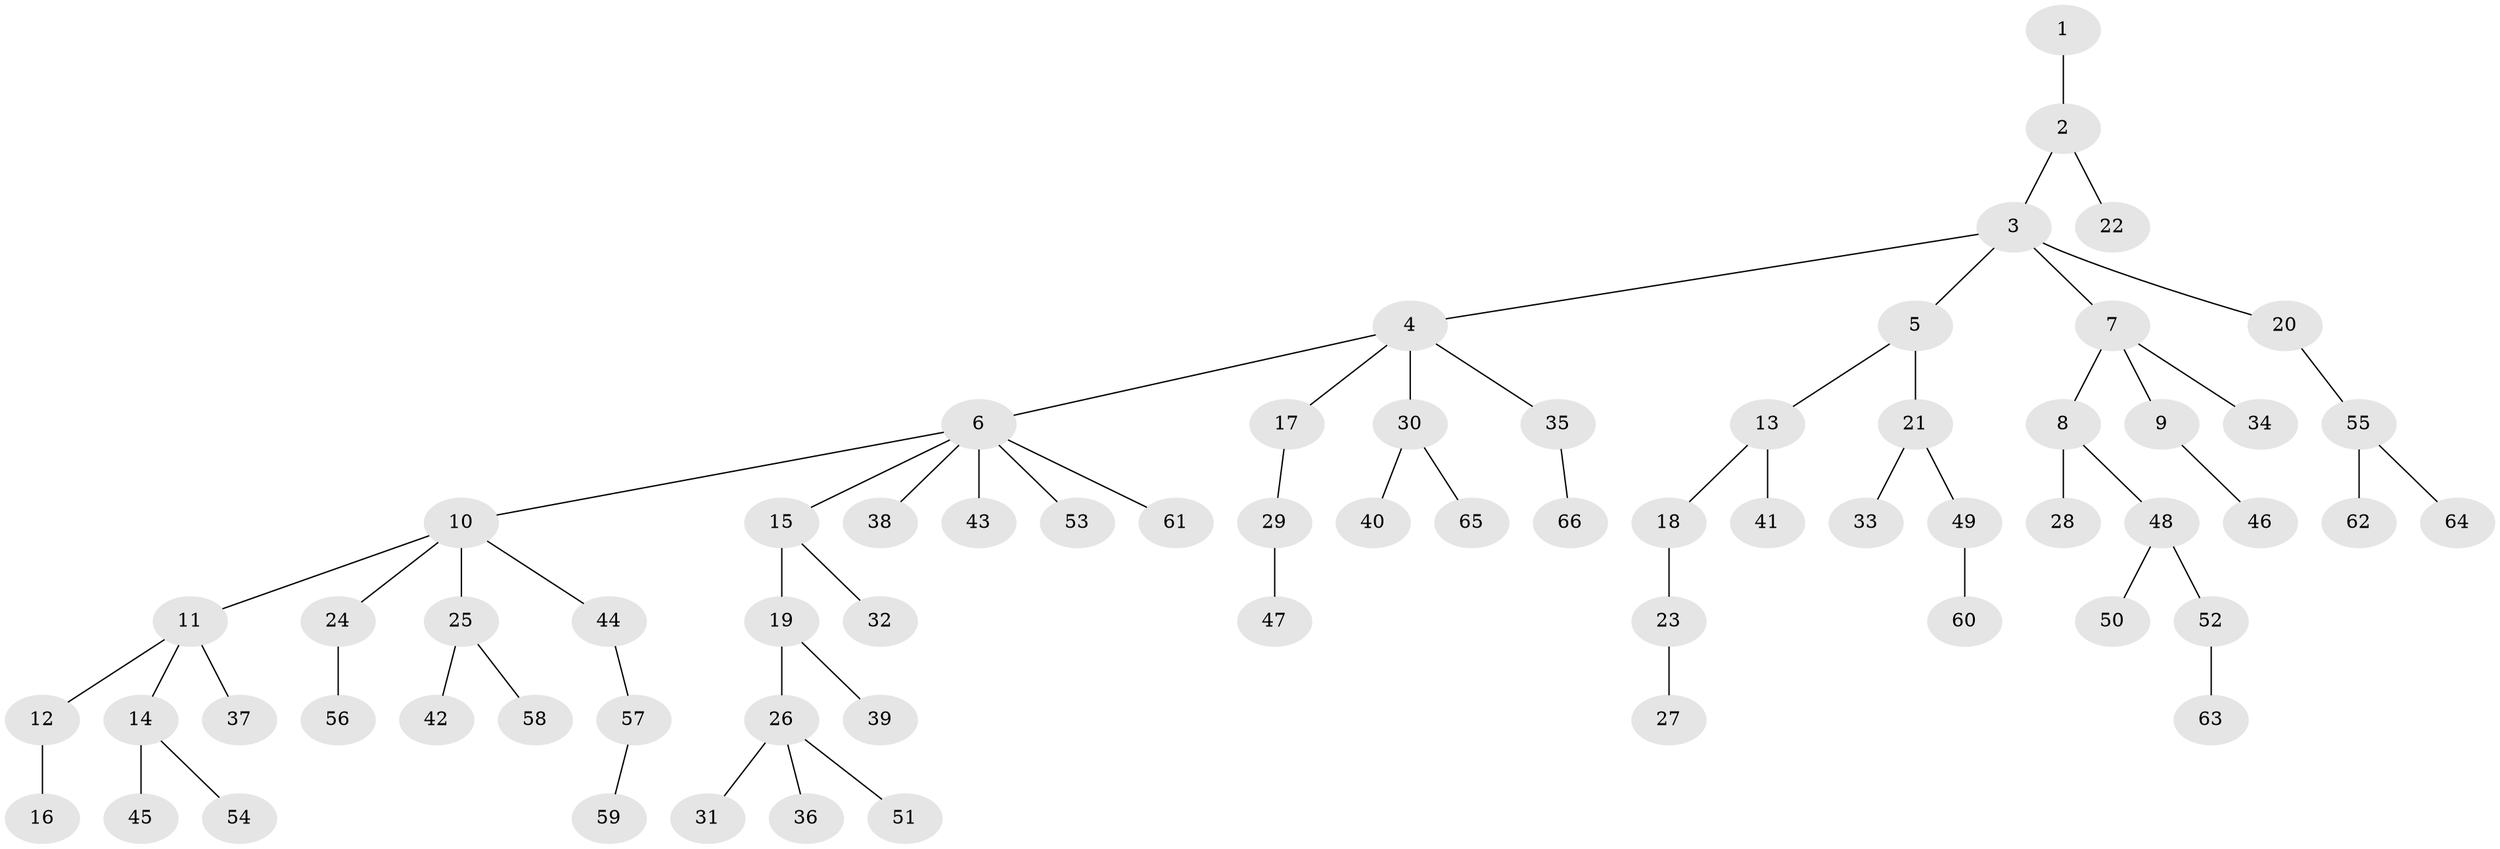 // Generated by graph-tools (version 1.1) at 2025/15/03/09/25 04:15:21]
// undirected, 66 vertices, 65 edges
graph export_dot {
graph [start="1"]
  node [color=gray90,style=filled];
  1;
  2;
  3;
  4;
  5;
  6;
  7;
  8;
  9;
  10;
  11;
  12;
  13;
  14;
  15;
  16;
  17;
  18;
  19;
  20;
  21;
  22;
  23;
  24;
  25;
  26;
  27;
  28;
  29;
  30;
  31;
  32;
  33;
  34;
  35;
  36;
  37;
  38;
  39;
  40;
  41;
  42;
  43;
  44;
  45;
  46;
  47;
  48;
  49;
  50;
  51;
  52;
  53;
  54;
  55;
  56;
  57;
  58;
  59;
  60;
  61;
  62;
  63;
  64;
  65;
  66;
  1 -- 2;
  2 -- 3;
  2 -- 22;
  3 -- 4;
  3 -- 5;
  3 -- 7;
  3 -- 20;
  4 -- 6;
  4 -- 17;
  4 -- 30;
  4 -- 35;
  5 -- 13;
  5 -- 21;
  6 -- 10;
  6 -- 15;
  6 -- 38;
  6 -- 43;
  6 -- 53;
  6 -- 61;
  7 -- 8;
  7 -- 9;
  7 -- 34;
  8 -- 28;
  8 -- 48;
  9 -- 46;
  10 -- 11;
  10 -- 24;
  10 -- 25;
  10 -- 44;
  11 -- 12;
  11 -- 14;
  11 -- 37;
  12 -- 16;
  13 -- 18;
  13 -- 41;
  14 -- 45;
  14 -- 54;
  15 -- 19;
  15 -- 32;
  17 -- 29;
  18 -- 23;
  19 -- 26;
  19 -- 39;
  20 -- 55;
  21 -- 33;
  21 -- 49;
  23 -- 27;
  24 -- 56;
  25 -- 42;
  25 -- 58;
  26 -- 31;
  26 -- 36;
  26 -- 51;
  29 -- 47;
  30 -- 40;
  30 -- 65;
  35 -- 66;
  44 -- 57;
  48 -- 50;
  48 -- 52;
  49 -- 60;
  52 -- 63;
  55 -- 62;
  55 -- 64;
  57 -- 59;
}
